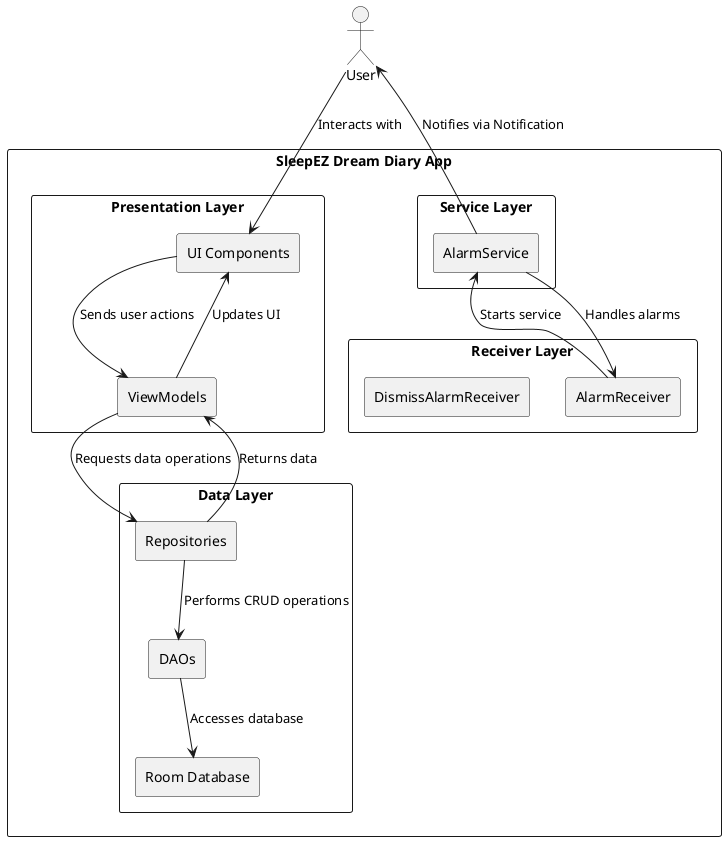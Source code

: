 @startuml

skinparam packageStyle rectangle

actor User

rectangle "SleepEZ Dream Diary App" {
    rectangle "Presentation Layer" {
        rectangle "UI Components" as UI
        rectangle "ViewModels" as VM
    }

    rectangle "Data Layer" {
        rectangle "Repositories" as Repo
        rectangle "Room Database" as DB
        rectangle "DAOs" as DAOs
    }

    rectangle "Service Layer" {
        rectangle "AlarmService"
    }

    rectangle "Receiver Layer" {
        rectangle "AlarmReceiver"
        rectangle "DismissAlarmReceiver"
    }
}

User --> UI : Interacts with
UI --> VM : Sends user actions
VM --> Repo : Requests data operations
Repo --> DAOs : Performs CRUD operations
DAOs --> DB : Accesses database
Repo --> VM : Returns data
VM --> UI : Updates UI

AlarmService --> AlarmReceiver : Handles alarms
AlarmReceiver --> AlarmService : Starts service
AlarmService --> User : Notifies via Notification

@enduml